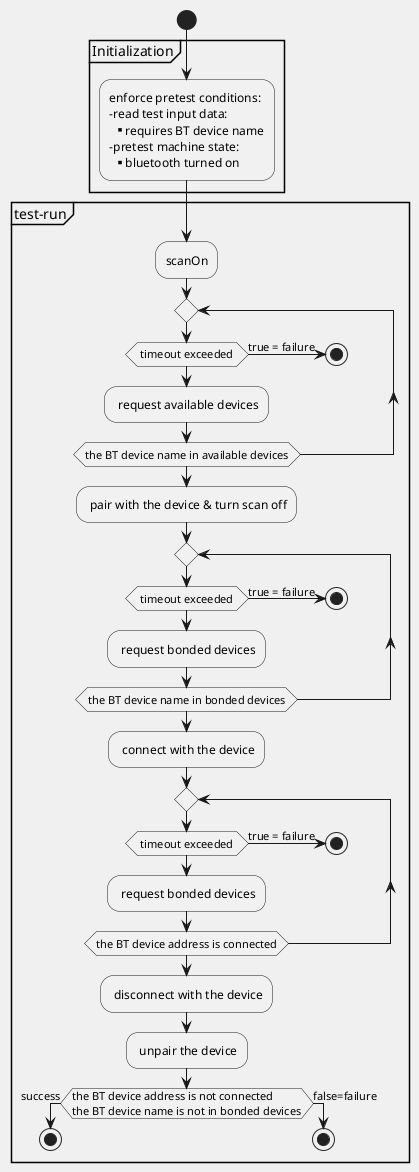 @startuml
skinparam BackgroundColor F0F0F0

start
partition Initialization {
    :enforce pretest conditions:
    -read test input data:
    **requires BT device name
    -pretest machine state:
    ** bluetooth turned on;
}

partition test-run {
    :scanOn;

    repeat
        if( timeout exceeded )
            : request available devices;
        else (true = failure)
            stop
        endif
    repeatwhile (the BT device name in available devices)

    : pair with the device & turn scan off;

    repeat
        if( timeout exceeded )
            : request bonded devices;
        else (true = failure)
            stop
        endif
    repeatwhile (the BT device name in bonded devices)


    : connect with the device;
    repeat
        if( timeout exceeded )
            : request bonded devices;
        else (true = failure)
            stop
        endif
    repeatwhile (the BT device address is connected)

    : disconnect with the device;
    : unpair the device;

    if (the BT device address is not connected\nthe BT device name is not in bonded devices) then (success)
        stop
    else (false=failure)
        stop
    endif
}
@enduml
